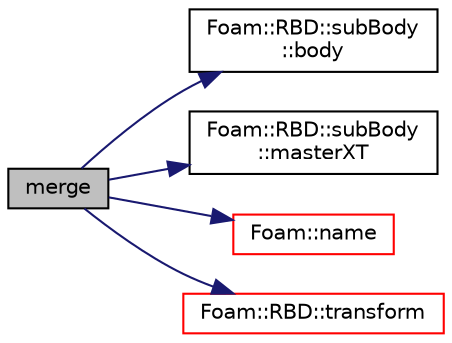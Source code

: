 digraph "merge"
{
  bgcolor="transparent";
  edge [fontname="Helvetica",fontsize="10",labelfontname="Helvetica",labelfontsize="10"];
  node [fontname="Helvetica",fontsize="10",shape=record];
  rankdir="LR";
  Node1 [label="merge",height=0.2,width=0.4,color="black", fillcolor="grey75", style="filled", fontcolor="black"];
  Node1 -> Node2 [color="midnightblue",fontsize="10",style="solid",fontname="Helvetica"];
  Node2 [label="Foam::RBD::subBody\l::body",height=0.2,width=0.4,color="black",URL="$a02549.html#a6079a829f913a302d09950b0a09c08b4",tooltip="Return the original body from which this sub-body was constructed. "];
  Node1 -> Node3 [color="midnightblue",fontsize="10",style="solid",fontname="Helvetica"];
  Node3 [label="Foam::RBD::subBody\l::masterXT",height=0.2,width=0.4,color="black",URL="$a02549.html#a5eb94e3447b1449e24d7b90533639af0",tooltip="Return the transform with respect to the master body. "];
  Node1 -> Node4 [color="midnightblue",fontsize="10",style="solid",fontname="Helvetica"];
  Node4 [label="Foam::name",height=0.2,width=0.4,color="red",URL="$a10936.html#adcb0df2bd4953cb6bb390272d8263c3a",tooltip="Return a string representation of a complex. "];
  Node1 -> Node5 [color="midnightblue",fontsize="10",style="solid",fontname="Helvetica"];
  Node5 [label="Foam::RBD::transform",height=0.2,width=0.4,color="red",URL="$a11010.html#a10dd9bca0bf36e563d863b8aaec9aa00",tooltip="Return (^BX_A)^* I ^AX_B. "];
}
